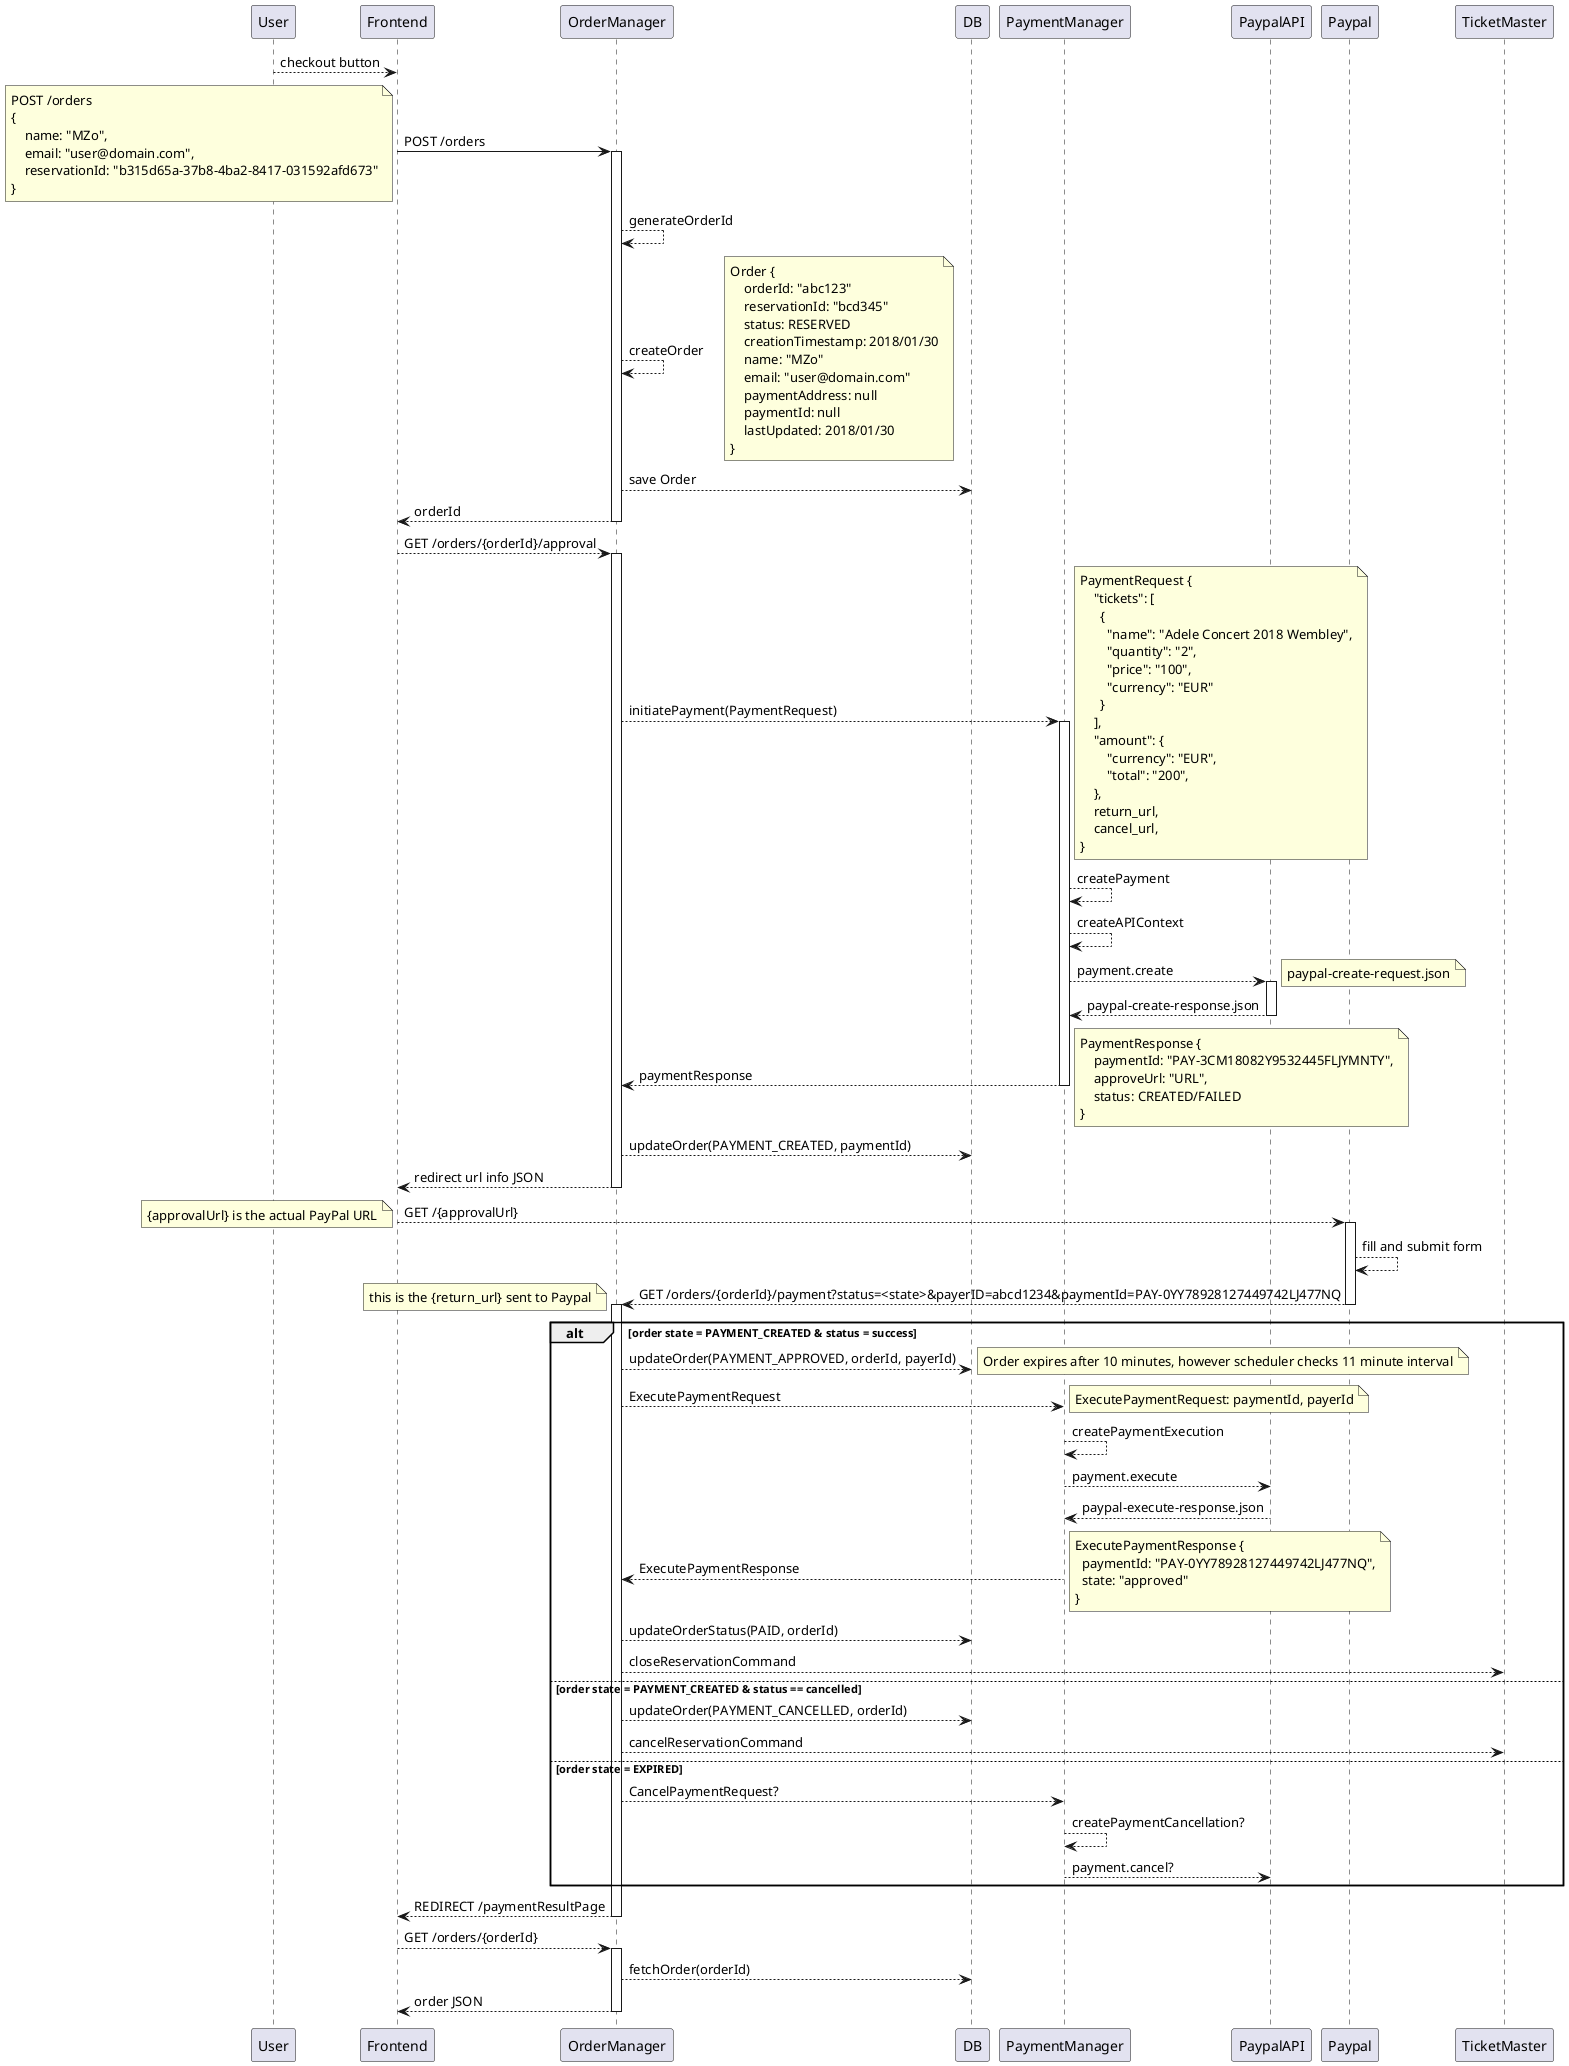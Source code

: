 @startuml
User --> Frontend: checkout button
Frontend -> OrderManager: POST /orders
note left
POST /orders
{
    name: "MZo",
    email: "user@domain.com",
    reservationId: "b315d65a-37b8-4ba2-8417-031592afd673"
}
end note
activate OrderManager
OrderManager --> OrderManager: generateOrderId
OrderManager --> OrderManager: createOrder
note right
Order {
    orderId: "abc123"
    reservationId: "bcd345"
    status: RESERVED
    creationTimestamp: 2018/01/30
    name: "MZo"
    email: "user@domain.com"
    paymentAddress: null
    paymentId: null
    lastUpdated: 2018/01/30
}
end note
OrderManager --> DB: save Order
OrderManager --> Frontend: orderId
deactivate OrderManager
Frontend --> OrderManager: GET /orders/{orderId}/approval
activate OrderManager
OrderManager --> PaymentManager: initiatePayment(PaymentRequest)
note right
PaymentRequest {
    "tickets": [
      {
        "name": "Adele Concert 2018 Wembley",
        "quantity": "2",
        "price": "100",
        "currency": "EUR"
      }
    ],
    "amount": {
        "currency": "EUR",
        "total": "200",
    },
    return_url,
    cancel_url,
}
end note
activate PaymentManager
PaymentManager --> PaymentManager: createPayment
PaymentManager --> PaymentManager: createAPIContext
PaymentManager --> PaypalAPI: payment.create
activate PaypalAPI
note right: paypal-create-request.json
PaypalAPI --> PaymentManager: paypal-create-response.json
deactivate PaypalAPI
PaymentManager --> OrderManager: paymentResponse
note right
PaymentResponse {
    paymentId: "PAY-3CM18082Y9532445FLJYMNTY",
    approveUrl: "URL",
    status: CREATED/FAILED
}
end note
deactivate PaymentManager
OrderManager --> DB: updateOrder(PAYMENT_CREATED, paymentId)
OrderManager --> Frontend: redirect url info JSON
deactivate OrderManager
Frontend --> Paypal: GET /{approvalUrl}
note left: {approvalUrl} is the actual PayPal URL
activate Paypal
Paypal --> Paypal: fill and submit form
Paypal --> OrderManager: GET /orders/{orderId}/payment?status=<state>&payerID=abcd1234&paymentId=PAY-0YY78928127449742LJ477NQ
deactivate Paypal

activate OrderManager
note left: this is the {return_url} sent to Paypal
alt order state = PAYMENT_CREATED & status = success
OrderManager --> DB: updateOrder(PAYMENT_APPROVED, orderId, payerId)
note right: Order expires after 10 minutes, however scheduler checks 11 minute interval
OrderManager --> PaymentManager: ExecutePaymentRequest
note right: ExecutePaymentRequest: paymentId, payerId

PaymentManager --> PaymentManager: createPaymentExecution
PaymentManager --> PaypalAPI: payment.execute
PaypalAPI --> PaymentManager: paypal-execute-response.json
PaymentManager --> OrderManager: ExecutePaymentResponse
note right
ExecutePaymentResponse {
  paymentId: "PAY-0YY78928127449742LJ477NQ",
  state: "approved"
}
end note
OrderManager --> DB: updateOrderStatus(PAID, orderId)
OrderManager --> TicketMaster: closeReservationCommand

else order state = PAYMENT_CREATED & status == cancelled
OrderManager --> DB: updateOrder(PAYMENT_CANCELLED, orderId)
OrderManager --> TicketMaster: cancelReservationCommand
else order state = EXPIRED
OrderManager --> PaymentManager: CancelPaymentRequest?
PaymentManager --> PaymentManager: createPaymentCancellation?
PaymentManager --> PaypalAPI: payment.cancel?
end

OrderManager --> Frontend: REDIRECT /paymentResultPage
deactivate OrderManager
Frontend --> OrderManager: GET /orders/{orderId}
activate OrderManager
OrderManager --> DB: fetchOrder(orderId)
OrderManager --> Frontend: order JSON
deactivate OrderManager
@enduml